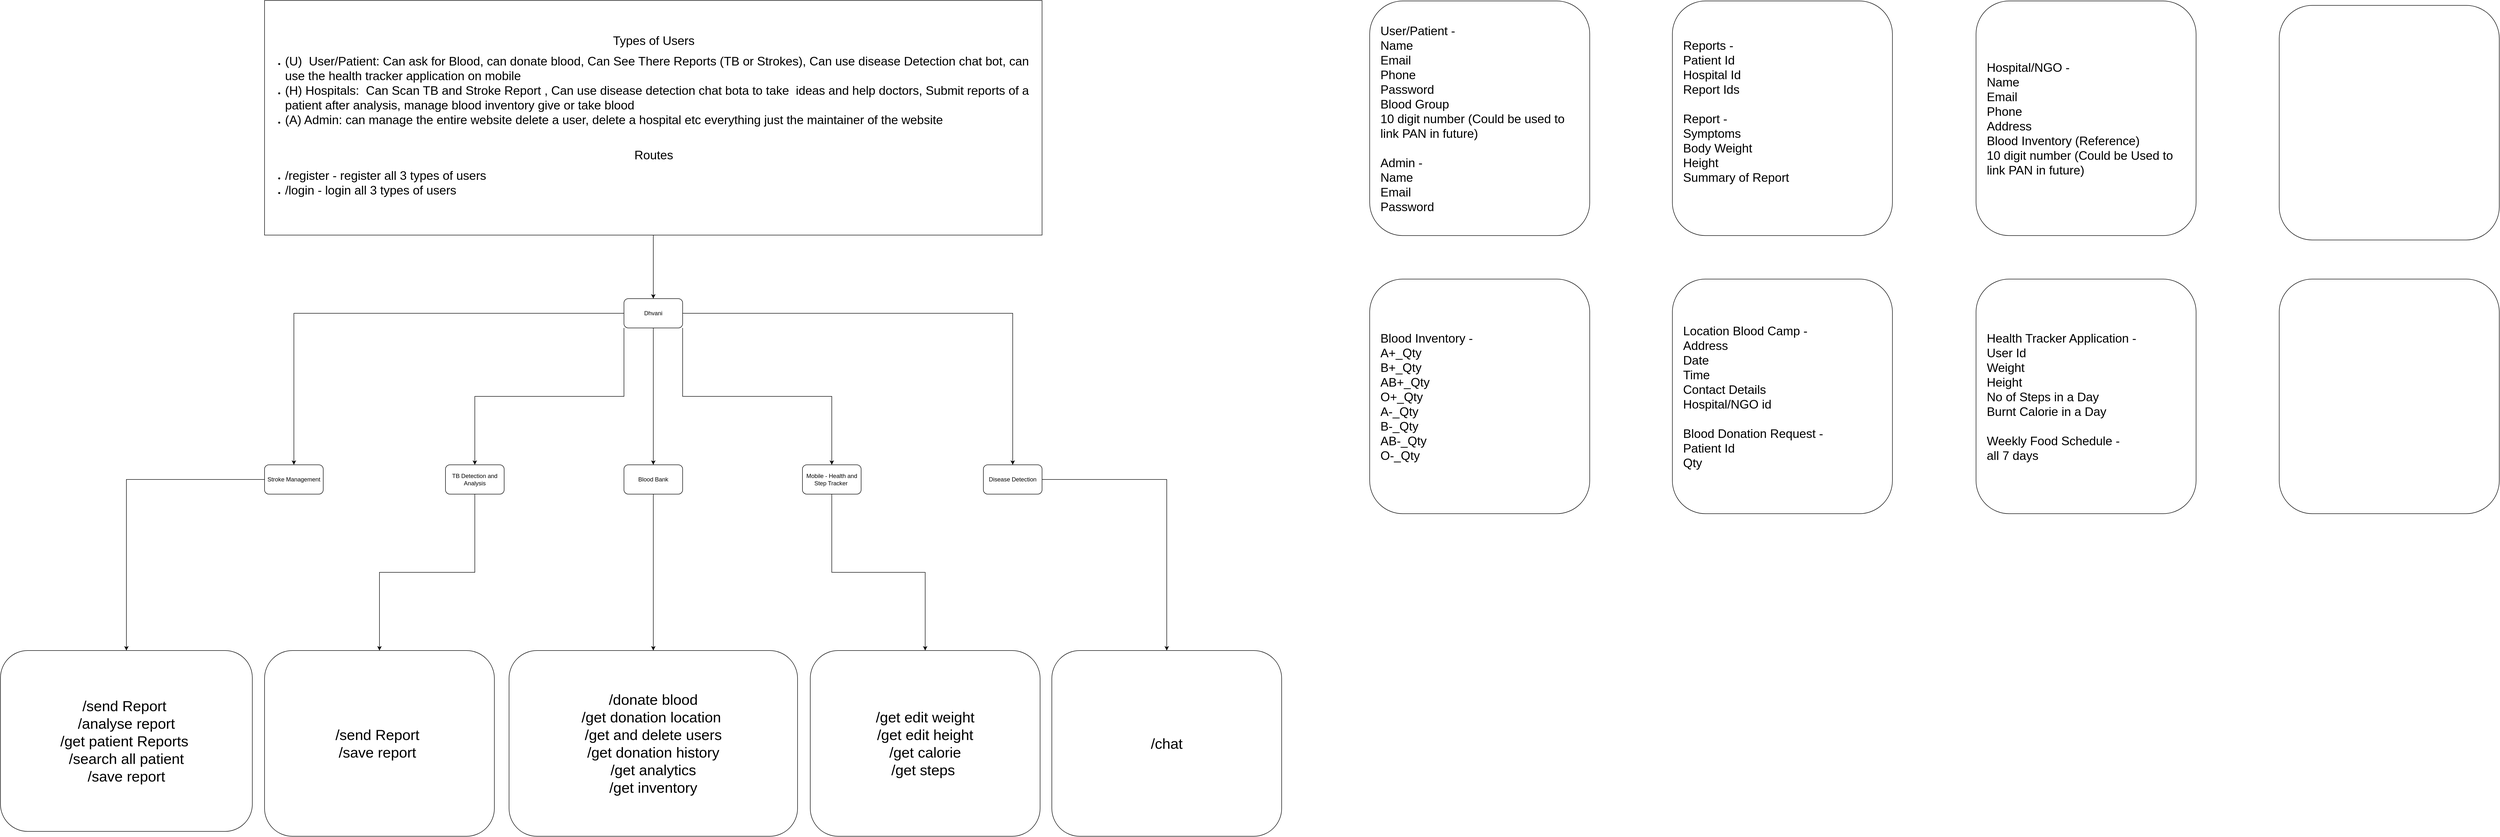 <mxfile version="26.2.14">
  <diagram name="Page-1" id="2jZYsr6n-XRiOU4zYmJy">
    <mxGraphModel dx="3592" dy="2214" grid="1" gridSize="10" guides="1" tooltips="1" connect="1" arrows="1" fold="1" page="1" pageScale="1" pageWidth="850" pageHeight="1100" math="0" shadow="0">
      <root>
        <mxCell id="0" />
        <mxCell id="1" parent="0" />
        <mxCell id="cho-ca6ZLL90UinDN3vK-3" value="" style="edgeStyle=orthogonalEdgeStyle;rounded=0;orthogonalLoop=1;jettySize=auto;html=1;" parent="1" source="cho-ca6ZLL90UinDN3vK-1" target="cho-ca6ZLL90UinDN3vK-2" edge="1">
          <mxGeometry relative="1" as="geometry" />
        </mxCell>
        <mxCell id="cho-ca6ZLL90UinDN3vK-5" value="" style="edgeStyle=orthogonalEdgeStyle;rounded=0;orthogonalLoop=1;jettySize=auto;html=1;" parent="1" source="cho-ca6ZLL90UinDN3vK-1" target="cho-ca6ZLL90UinDN3vK-4" edge="1">
          <mxGeometry relative="1" as="geometry" />
        </mxCell>
        <mxCell id="cho-ca6ZLL90UinDN3vK-7" value="" style="edgeStyle=orthogonalEdgeStyle;rounded=0;orthogonalLoop=1;jettySize=auto;html=1;" parent="1" source="cho-ca6ZLL90UinDN3vK-1" target="cho-ca6ZLL90UinDN3vK-6" edge="1">
          <mxGeometry relative="1" as="geometry" />
        </mxCell>
        <mxCell id="cho-ca6ZLL90UinDN3vK-8" style="edgeStyle=orthogonalEdgeStyle;rounded=0;orthogonalLoop=1;jettySize=auto;html=1;exitX=0;exitY=1;exitDx=0;exitDy=0;" parent="1" source="cho-ca6ZLL90UinDN3vK-1" target="cho-ca6ZLL90UinDN3vK-9" edge="1">
          <mxGeometry relative="1" as="geometry">
            <mxPoint x="230" y="170" as="targetPoint" />
          </mxGeometry>
        </mxCell>
        <mxCell id="cho-ca6ZLL90UinDN3vK-11" style="edgeStyle=orthogonalEdgeStyle;rounded=0;orthogonalLoop=1;jettySize=auto;html=1;exitX=1;exitY=1;exitDx=0;exitDy=0;" parent="1" source="cho-ca6ZLL90UinDN3vK-1" target="cho-ca6ZLL90UinDN3vK-10" edge="1">
          <mxGeometry relative="1" as="geometry" />
        </mxCell>
        <mxCell id="cho-ca6ZLL90UinDN3vK-1" value="Dhvani" style="rounded=1;whiteSpace=wrap;html=1;" parent="1" vertex="1">
          <mxGeometry x="365" y="-160" width="120" height="60" as="geometry" />
        </mxCell>
        <mxCell id="ooRwKXd2BNiPBcHHCCqo-22" style="edgeStyle=orthogonalEdgeStyle;rounded=0;orthogonalLoop=1;jettySize=auto;html=1;" edge="1" parent="1" source="cho-ca6ZLL90UinDN3vK-2" target="ooRwKXd2BNiPBcHHCCqo-20">
          <mxGeometry relative="1" as="geometry" />
        </mxCell>
        <mxCell id="cho-ca6ZLL90UinDN3vK-2" value="Blood Bank" style="whiteSpace=wrap;html=1;rounded=1;" parent="1" vertex="1">
          <mxGeometry x="365" y="180" width="120" height="60" as="geometry" />
        </mxCell>
        <mxCell id="ooRwKXd2BNiPBcHHCCqo-17" style="edgeStyle=orthogonalEdgeStyle;rounded=0;orthogonalLoop=1;jettySize=auto;html=1;entryX=0.5;entryY=0;entryDx=0;entryDy=0;" edge="1" parent="1" source="cho-ca6ZLL90UinDN3vK-4" target="ooRwKXd2BNiPBcHHCCqo-16">
          <mxGeometry relative="1" as="geometry" />
        </mxCell>
        <mxCell id="cho-ca6ZLL90UinDN3vK-4" value="Stroke Management" style="rounded=1;whiteSpace=wrap;html=1;" parent="1" vertex="1">
          <mxGeometry x="-370" y="180" width="120" height="60" as="geometry" />
        </mxCell>
        <mxCell id="ooRwKXd2BNiPBcHHCCqo-27" style="edgeStyle=orthogonalEdgeStyle;rounded=0;orthogonalLoop=1;jettySize=auto;html=1;exitX=1;exitY=0.5;exitDx=0;exitDy=0;entryX=0.5;entryY=0;entryDx=0;entryDy=0;" edge="1" parent="1" source="cho-ca6ZLL90UinDN3vK-6" target="ooRwKXd2BNiPBcHHCCqo-26">
          <mxGeometry relative="1" as="geometry" />
        </mxCell>
        <mxCell id="cho-ca6ZLL90UinDN3vK-6" value="Disease Detection" style="whiteSpace=wrap;html=1;rounded=1;" parent="1" vertex="1">
          <mxGeometry x="1100" y="180" width="120" height="60" as="geometry" />
        </mxCell>
        <mxCell id="ooRwKXd2BNiPBcHHCCqo-19" value="" style="edgeStyle=orthogonalEdgeStyle;rounded=0;orthogonalLoop=1;jettySize=auto;html=1;" edge="1" parent="1" source="cho-ca6ZLL90UinDN3vK-9" target="ooRwKXd2BNiPBcHHCCqo-18">
          <mxGeometry relative="1" as="geometry" />
        </mxCell>
        <mxCell id="cho-ca6ZLL90UinDN3vK-9" value="TB Detection and Analysis" style="rounded=1;whiteSpace=wrap;html=1;" parent="1" vertex="1">
          <mxGeometry y="180" width="120" height="60" as="geometry" />
        </mxCell>
        <mxCell id="ooRwKXd2BNiPBcHHCCqo-25" style="edgeStyle=orthogonalEdgeStyle;rounded=0;orthogonalLoop=1;jettySize=auto;html=1;" edge="1" parent="1" source="cho-ca6ZLL90UinDN3vK-10" target="ooRwKXd2BNiPBcHHCCqo-24">
          <mxGeometry relative="1" as="geometry" />
        </mxCell>
        <mxCell id="cho-ca6ZLL90UinDN3vK-10" value="Mobile - Health and Step Tracker&amp;nbsp;" style="rounded=1;whiteSpace=wrap;html=1;" parent="1" vertex="1">
          <mxGeometry x="730" y="180" width="120" height="60" as="geometry" />
        </mxCell>
        <mxCell id="ooRwKXd2BNiPBcHHCCqo-3" style="edgeStyle=orthogonalEdgeStyle;rounded=0;orthogonalLoop=1;jettySize=auto;html=1;" edge="1" parent="1" source="ooRwKXd2BNiPBcHHCCqo-1" target="cho-ca6ZLL90UinDN3vK-1">
          <mxGeometry relative="1" as="geometry" />
        </mxCell>
        <mxCell id="ooRwKXd2BNiPBcHHCCqo-1" value="&lt;div style=&quot;text-align: center;&quot;&gt;&lt;span style=&quot;font-size: 25px; background-color: transparent; color: light-dark(rgb(0, 0, 0), rgb(255, 255, 255));&quot;&gt;Types of Users&lt;/span&gt;&lt;/div&gt;&lt;div style=&quot;&quot;&gt;&lt;ul&gt;&lt;li&gt;&lt;font style=&quot;font-size: 25px;&quot;&gt;&lt;span style=&quot;background-color: transparent; color: light-dark(rgb(0, 0, 0), rgb(255, 255, 255));&quot;&gt;&lt;font style=&quot;&quot;&gt;(U)&amp;nbsp; User/Patient: Can ask for Blood, can donate blood, Can See There Reports (TB or Strokes), Can use disease Detection chat bot,&lt;/font&gt;&lt;/span&gt;&amp;nbsp;can use the health tracker application on mobile&lt;/font&gt;&lt;/li&gt;&lt;li&gt;&lt;span style=&quot;background-color: transparent; color: light-dark(rgb(0, 0, 0), rgb(255, 255, 255));&quot;&gt;&lt;font style=&quot;font-size: 25px;&quot;&gt;(H) Hospitals:&amp;nbsp; Can Scan TB and Stroke Report , Can use disease detection chat bota to take&amp;nbsp; ideas and help doctors, Submit reports of a patient after analysis, manage blood inventory give or take blood&amp;nbsp;&lt;/font&gt;&lt;/span&gt;&lt;/li&gt;&lt;li style=&quot;&quot;&gt;&lt;span style=&quot;background-color: transparent; color: light-dark(rgb(0, 0, 0), rgb(255, 255, 255));&quot;&gt;&lt;font style=&quot;font-size: 25px;&quot;&gt;(A) Admin: can manage the entire website delete a user, delete a hospital etc everything just the maintainer of the website&lt;/font&gt;&lt;/span&gt;&lt;/li&gt;&lt;/ul&gt;&lt;div&gt;&lt;span style=&quot;font-size: 25px;&quot;&gt;&lt;br&gt;&lt;/span&gt;&lt;/div&gt;&lt;div style=&quot;text-align: center;&quot;&gt;&lt;span style=&quot;font-size: 25px;&quot;&gt;Routes&lt;/span&gt;&lt;/div&gt;&lt;ul&gt;&lt;li&gt;&lt;span style=&quot;font-size: 25px;&quot;&gt;/register - register all 3 types of users&amp;nbsp;&lt;/span&gt;&lt;/li&gt;&lt;li&gt;&lt;span style=&quot;font-size: 25px;&quot;&gt;/login - login all 3 types of users&lt;/span&gt;&lt;/li&gt;&lt;/ul&gt;&lt;/div&gt;" style="rounded=0;whiteSpace=wrap;html=1;align=left;" vertex="1" parent="1">
          <mxGeometry x="-370" y="-770" width="1590" height="480" as="geometry" />
        </mxCell>
        <mxCell id="ooRwKXd2BNiPBcHHCCqo-6" value="User/Patient -&#xa;Name&#xa;Email&#xa;Phone&#xa;Password&#xa;Blood Group&#xa;10 digit number (Could be used to link PAN in future) &#xa;&#xa;Admin - &#xa;Name &#xa;Email&#xa;Password " style="rounded=1;whiteSpace=wrap;align=left;fontSize=25;flipV=1;flipH=1;spacingTop=10;spacing=12;spacingBottom=10;spacingLeft=10;spacingRight=10;" vertex="1" parent="1">
          <mxGeometry x="1890" y="-769" width="450" height="480" as="geometry" />
        </mxCell>
        <mxCell id="ooRwKXd2BNiPBcHHCCqo-7" value="Location Blood Camp -&#xa;Address &#xa;Date &#xa;Time &#xa;Contact Details&#xa;Hospital/NGO id&#xa;&#xa;Blood Donation Request -&#xa;Patient Id&#xa;Qty" style="rounded=1;whiteSpace=wrap;align=left;fontSize=25;flipV=1;flipH=1;spacingTop=10;spacing=12;spacingBottom=10;spacingLeft=10;spacingRight=10;" vertex="1" parent="1">
          <mxGeometry x="2509" y="-200" width="450" height="480" as="geometry" />
        </mxCell>
        <mxCell id="ooRwKXd2BNiPBcHHCCqo-8" value="Hospital/NGO -&#xa;Name &#xa;Email &#xa;Phone &#xa;Address&#xa;Blood Inventory (Reference)&#xa;10 digit number (Could be Used to link PAN in future)" style="rounded=1;whiteSpace=wrap;align=left;fontSize=25;flipV=1;flipH=1;spacingTop=10;spacing=12;spacingBottom=10;spacingLeft=10;spacingRight=10;" vertex="1" parent="1">
          <mxGeometry x="3130" y="-769" width="450" height="480" as="geometry" />
        </mxCell>
        <mxCell id="ooRwKXd2BNiPBcHHCCqo-9" value="Reports -&#xa;Patient Id&#xa;Hospital Id &#xa;Report Ids&#xa;&#xa;Report - &#xa;Symptoms &#xa;Body Weight &#xa;Height &#xa;Summary of Report&#xa;" style="rounded=1;whiteSpace=wrap;align=left;fontSize=25;flipV=1;flipH=1;spacingTop=10;spacing=12;spacingBottom=10;spacingLeft=10;spacingRight=10;" vertex="1" parent="1">
          <mxGeometry x="2509" y="-769" width="450" height="480" as="geometry" />
        </mxCell>
        <mxCell id="ooRwKXd2BNiPBcHHCCqo-10" value="Blood Inventory -&#xa;A+_Qty&#xa;B+_Qty&#xa;AB+_Qty&#xa;O+_Qty&#xa;A-_Qty&#xa;B-_Qty&#xa;AB-_Qty&#xa;O-_Qty" style="rounded=1;whiteSpace=wrap;align=left;fontSize=25;flipV=1;flipH=1;spacingTop=10;spacing=12;spacingBottom=10;spacingLeft=10;spacingRight=10;" vertex="1" parent="1">
          <mxGeometry x="1890" y="-200" width="450" height="480" as="geometry" />
        </mxCell>
        <mxCell id="ooRwKXd2BNiPBcHHCCqo-12" value="Health Tracker Application -&#xa;User Id &#xa;Weight &#xa;Height &#xa;No of Steps in a Day&#xa;Burnt Calorie in a Day &#xa;&#xa;Weekly Food Schedule -&#xa;all 7 days " style="rounded=1;whiteSpace=wrap;align=left;fontSize=25;flipV=1;flipH=1;spacingTop=10;spacing=12;spacingBottom=10;spacingLeft=10;spacingRight=10;" vertex="1" parent="1">
          <mxGeometry x="3130" y="-200" width="450" height="480" as="geometry" />
        </mxCell>
        <mxCell id="ooRwKXd2BNiPBcHHCCqo-13" value="" style="rounded=1;whiteSpace=wrap;align=left;fontSize=25;flipV=1;flipH=1;spacingTop=10;spacing=12;spacingBottom=10;spacingLeft=10;spacingRight=10;" vertex="1" parent="1">
          <mxGeometry x="3750" y="-760" width="450" height="480" as="geometry" />
        </mxCell>
        <mxCell id="ooRwKXd2BNiPBcHHCCqo-14" value="" style="rounded=1;whiteSpace=wrap;align=left;fontSize=25;flipV=1;flipH=1;spacingTop=10;spacing=12;spacingBottom=10;spacingLeft=10;spacingRight=10;" vertex="1" parent="1">
          <mxGeometry x="3750" y="-200" width="450" height="480" as="geometry" />
        </mxCell>
        <mxCell id="ooRwKXd2BNiPBcHHCCqo-16" value="/send Report&amp;nbsp;&lt;div&gt;&amp;nbsp;/analyse report&amp;nbsp;&lt;/div&gt;&lt;div&gt;/get patient Reports&amp;nbsp;&lt;/div&gt;&lt;div&gt;/search all patient&lt;/div&gt;&lt;div&gt;/save report&lt;/div&gt;" style="rounded=1;whiteSpace=wrap;html=1;fontSize=30;" vertex="1" parent="1">
          <mxGeometry x="-910" y="560" width="515" height="370" as="geometry" />
        </mxCell>
        <mxCell id="ooRwKXd2BNiPBcHHCCqo-18" value="&lt;div&gt;&lt;span style=&quot;font-size: 30px;&quot;&gt;/send Report&amp;nbsp;&lt;/span&gt;&lt;/div&gt;&lt;div&gt;&lt;span style=&quot;font-size: 30px;&quot;&gt;/save report&amp;nbsp;&lt;/span&gt;&lt;/div&gt;" style="whiteSpace=wrap;html=1;rounded=1;" vertex="1" parent="1">
          <mxGeometry x="-370" y="560" width="470" height="380" as="geometry" />
        </mxCell>
        <mxCell id="ooRwKXd2BNiPBcHHCCqo-20" value="&lt;div&gt;&lt;span style=&quot;font-size: 30px; background-color: transparent; color: light-dark(rgb(0, 0, 0), rgb(255, 255, 255));&quot;&gt;/donate blood&lt;/span&gt;&lt;/div&gt;&lt;div&gt;&lt;span style=&quot;font-size: 30px;&quot;&gt;/get donation location&amp;nbsp;&lt;/span&gt;&lt;/div&gt;&lt;div&gt;&lt;span style=&quot;font-size: 30px;&quot;&gt;/get and delete users&lt;/span&gt;&lt;/div&gt;&lt;div&gt;&lt;span style=&quot;font-size: 30px;&quot;&gt;/get donation history&lt;/span&gt;&lt;/div&gt;&lt;div&gt;&lt;span style=&quot;font-size: 30px;&quot;&gt;/get analytics&lt;/span&gt;&lt;/div&gt;&lt;div&gt;&lt;span style=&quot;font-size: 30px;&quot;&gt;/get inventory&lt;/span&gt;&lt;/div&gt;" style="whiteSpace=wrap;html=1;rounded=1;" vertex="1" parent="1">
          <mxGeometry x="130" y="560" width="590" height="380" as="geometry" />
        </mxCell>
        <mxCell id="ooRwKXd2BNiPBcHHCCqo-24" value="&lt;span style=&quot;font-size: 30px;&quot;&gt;/get edit weight&lt;/span&gt;&lt;div&gt;&lt;span style=&quot;font-size: 30px;&quot;&gt;/get edit height&lt;/span&gt;&lt;/div&gt;&lt;div&gt;&lt;span style=&quot;font-size: 30px;&quot;&gt;/get calorie&lt;/span&gt;&lt;/div&gt;&lt;div&gt;&lt;span style=&quot;font-size: 30px;&quot;&gt;/get steps&amp;nbsp;&lt;/span&gt;&lt;/div&gt;" style="whiteSpace=wrap;html=1;rounded=1;" vertex="1" parent="1">
          <mxGeometry x="746" y="560" width="470" height="380" as="geometry" />
        </mxCell>
        <mxCell id="ooRwKXd2BNiPBcHHCCqo-26" value="&lt;div&gt;&lt;span style=&quot;font-size: 30px;&quot;&gt;/chat&lt;/span&gt;&lt;/div&gt;" style="whiteSpace=wrap;html=1;rounded=1;" vertex="1" parent="1">
          <mxGeometry x="1240" y="560" width="470" height="380" as="geometry" />
        </mxCell>
      </root>
    </mxGraphModel>
  </diagram>
</mxfile>

